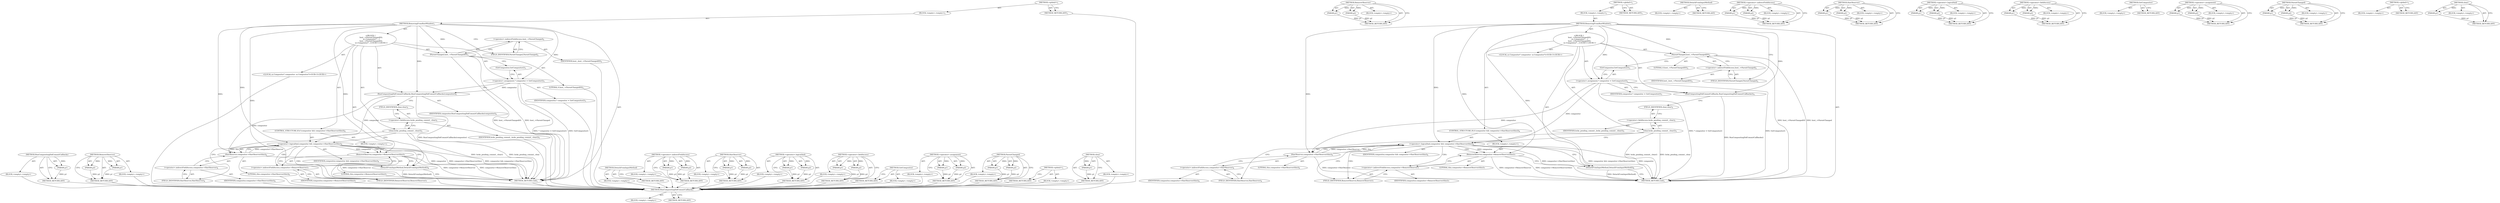 digraph "clear" {
vulnerable_77 [label=<(METHOD,RunCompositingDidCommitCallbacks)>];
vulnerable_78 [label=<(PARAM,p1)>];
vulnerable_79 [label=<(BLOCK,&lt;empty&gt;,&lt;empty&gt;)>];
vulnerable_80 [label=<(METHOD_RETURN,ANY)>];
vulnerable_100 [label=<(METHOD,RemoveObserver)>];
vulnerable_101 [label=<(PARAM,p1)>];
vulnerable_102 [label=<(PARAM,p2)>];
vulnerable_103 [label=<(BLOCK,&lt;empty&gt;,&lt;empty&gt;)>];
vulnerable_104 [label=<(METHOD_RETURN,ANY)>];
vulnerable_6 [label=<(METHOD,&lt;global&gt;)<SUB>1</SUB>>];
vulnerable_7 [label=<(BLOCK,&lt;empty&gt;,&lt;empty&gt;)<SUB>1</SUB>>];
vulnerable_8 [label=<(METHOD,RemovingFromRootWindow)<SUB>1</SUB>>];
vulnerable_9 [label="<(BLOCK,{
  host_-&gt;ParentChanged(0);
   ui::Compositor*...,{
  host_-&gt;ParentChanged(0);
   ui::Compositor*...)<SUB>1</SUB>>"];
vulnerable_10 [label=<(ParentChanged,host_-&gt;ParentChanged(0))<SUB>2</SUB>>];
vulnerable_11 [label=<(&lt;operator&gt;.indirectFieldAccess,host_-&gt;ParentChanged)<SUB>2</SUB>>];
vulnerable_12 [label=<(IDENTIFIER,host_,host_-&gt;ParentChanged(0))<SUB>2</SUB>>];
vulnerable_13 [label=<(FIELD_IDENTIFIER,ParentChanged,ParentChanged)<SUB>2</SUB>>];
vulnerable_14 [label=<(LITERAL,0,host_-&gt;ParentChanged(0))<SUB>2</SUB>>];
vulnerable_15 [label="<(LOCAL,ui.Compositor* compositor: ui.Compositor*)<SUB>3</SUB>>"];
vulnerable_16 [label=<(&lt;operator&gt;.assignment,* compositor = GetCompositor())<SUB>3</SUB>>];
vulnerable_17 [label=<(IDENTIFIER,compositor,* compositor = GetCompositor())<SUB>3</SUB>>];
vulnerable_18 [label=<(GetCompositor,GetCompositor())<SUB>3</SUB>>];
vulnerable_19 [label=<(RunCompositingDidCommitCallbacks,RunCompositingDidCommitCallbacks(compositor))<SUB>4</SUB>>];
vulnerable_20 [label=<(IDENTIFIER,compositor,RunCompositingDidCommitCallbacks(compositor))<SUB>4</SUB>>];
vulnerable_21 [label=<(clear,locks_pending_commit_.clear())<SUB>5</SUB>>];
vulnerable_22 [label=<(&lt;operator&gt;.fieldAccess,locks_pending_commit_.clear)<SUB>5</SUB>>];
vulnerable_23 [label=<(IDENTIFIER,locks_pending_commit_,locks_pending_commit_.clear())<SUB>5</SUB>>];
vulnerable_24 [label=<(FIELD_IDENTIFIER,clear,clear)<SUB>5</SUB>>];
vulnerable_25 [label=<(CONTROL_STRUCTURE,IF,if (compositor &amp;&amp; compositor-&gt;HasObserver(this)))<SUB>6</SUB>>];
vulnerable_26 [label=<(&lt;operator&gt;.logicalAnd,compositor &amp;&amp; compositor-&gt;HasObserver(this))<SUB>6</SUB>>];
vulnerable_27 [label=<(IDENTIFIER,compositor,compositor &amp;&amp; compositor-&gt;HasObserver(this))<SUB>6</SUB>>];
vulnerable_28 [label=<(HasObserver,compositor-&gt;HasObserver(this))<SUB>6</SUB>>];
vulnerable_29 [label=<(&lt;operator&gt;.indirectFieldAccess,compositor-&gt;HasObserver)<SUB>6</SUB>>];
vulnerable_30 [label=<(IDENTIFIER,compositor,compositor-&gt;HasObserver(this))<SUB>6</SUB>>];
vulnerable_31 [label=<(FIELD_IDENTIFIER,HasObserver,HasObserver)<SUB>6</SUB>>];
vulnerable_32 [label=<(LITERAL,this,compositor-&gt;HasObserver(this))<SUB>6</SUB>>];
vulnerable_33 [label=<(BLOCK,&lt;empty&gt;,&lt;empty&gt;)<SUB>7</SUB>>];
vulnerable_34 [label=<(RemoveObserver,compositor-&gt;RemoveObserver(this))<SUB>7</SUB>>];
vulnerable_35 [label=<(&lt;operator&gt;.indirectFieldAccess,compositor-&gt;RemoveObserver)<SUB>7</SUB>>];
vulnerable_36 [label=<(IDENTIFIER,compositor,compositor-&gt;RemoveObserver(this))<SUB>7</SUB>>];
vulnerable_37 [label=<(FIELD_IDENTIFIER,RemoveObserver,RemoveObserver)<SUB>7</SUB>>];
vulnerable_38 [label=<(LITERAL,this,compositor-&gt;RemoveObserver(this))<SUB>7</SUB>>];
vulnerable_39 [label=<(DetachFromInputMethod,DetachFromInputMethod())<SUB>8</SUB>>];
vulnerable_40 [label=<(METHOD_RETURN,void)<SUB>1</SUB>>];
vulnerable_42 [label=<(METHOD_RETURN,ANY)<SUB>1</SUB>>];
vulnerable_105 [label=<(METHOD,DetachFromInputMethod)>];
vulnerable_106 [label=<(BLOCK,&lt;empty&gt;,&lt;empty&gt;)>];
vulnerable_107 [label=<(METHOD_RETURN,ANY)>];
vulnerable_64 [label=<(METHOD,&lt;operator&gt;.indirectFieldAccess)>];
vulnerable_65 [label=<(PARAM,p1)>];
vulnerable_66 [label=<(PARAM,p2)>];
vulnerable_67 [label=<(BLOCK,&lt;empty&gt;,&lt;empty&gt;)>];
vulnerable_68 [label=<(METHOD_RETURN,ANY)>];
vulnerable_95 [label=<(METHOD,HasObserver)>];
vulnerable_96 [label=<(PARAM,p1)>];
vulnerable_97 [label=<(PARAM,p2)>];
vulnerable_98 [label=<(BLOCK,&lt;empty&gt;,&lt;empty&gt;)>];
vulnerable_99 [label=<(METHOD_RETURN,ANY)>];
vulnerable_90 [label=<(METHOD,&lt;operator&gt;.logicalAnd)>];
vulnerable_91 [label=<(PARAM,p1)>];
vulnerable_92 [label=<(PARAM,p2)>];
vulnerable_93 [label=<(BLOCK,&lt;empty&gt;,&lt;empty&gt;)>];
vulnerable_94 [label=<(METHOD_RETURN,ANY)>];
vulnerable_85 [label=<(METHOD,&lt;operator&gt;.fieldAccess)>];
vulnerable_86 [label=<(PARAM,p1)>];
vulnerable_87 [label=<(PARAM,p2)>];
vulnerable_88 [label=<(BLOCK,&lt;empty&gt;,&lt;empty&gt;)>];
vulnerable_89 [label=<(METHOD_RETURN,ANY)>];
vulnerable_74 [label=<(METHOD,GetCompositor)>];
vulnerable_75 [label=<(BLOCK,&lt;empty&gt;,&lt;empty&gt;)>];
vulnerable_76 [label=<(METHOD_RETURN,ANY)>];
vulnerable_69 [label=<(METHOD,&lt;operator&gt;.assignment)>];
vulnerable_70 [label=<(PARAM,p1)>];
vulnerable_71 [label=<(PARAM,p2)>];
vulnerable_72 [label=<(BLOCK,&lt;empty&gt;,&lt;empty&gt;)>];
vulnerable_73 [label=<(METHOD_RETURN,ANY)>];
vulnerable_59 [label=<(METHOD,ParentChanged)>];
vulnerable_60 [label=<(PARAM,p1)>];
vulnerable_61 [label=<(PARAM,p2)>];
vulnerable_62 [label=<(BLOCK,&lt;empty&gt;,&lt;empty&gt;)>];
vulnerable_63 [label=<(METHOD_RETURN,ANY)>];
vulnerable_53 [label=<(METHOD,&lt;global&gt;)<SUB>1</SUB>>];
vulnerable_54 [label=<(BLOCK,&lt;empty&gt;,&lt;empty&gt;)>];
vulnerable_55 [label=<(METHOD_RETURN,ANY)>];
vulnerable_81 [label=<(METHOD,clear)>];
vulnerable_82 [label=<(PARAM,p1)>];
vulnerable_83 [label=<(BLOCK,&lt;empty&gt;,&lt;empty&gt;)>];
vulnerable_84 [label=<(METHOD_RETURN,ANY)>];
fixed_76 [label=<(METHOD,RunCompositingDidCommitCallbacks)>];
fixed_77 [label=<(BLOCK,&lt;empty&gt;,&lt;empty&gt;)>];
fixed_78 [label=<(METHOD_RETURN,ANY)>];
fixed_98 [label=<(METHOD,RemoveObserver)>];
fixed_99 [label=<(PARAM,p1)>];
fixed_100 [label=<(PARAM,p2)>];
fixed_101 [label=<(BLOCK,&lt;empty&gt;,&lt;empty&gt;)>];
fixed_102 [label=<(METHOD_RETURN,ANY)>];
fixed_6 [label=<(METHOD,&lt;global&gt;)<SUB>1</SUB>>];
fixed_7 [label=<(BLOCK,&lt;empty&gt;,&lt;empty&gt;)<SUB>1</SUB>>];
fixed_8 [label=<(METHOD,RemovingFromRootWindow)<SUB>1</SUB>>];
fixed_9 [label="<(BLOCK,{
  host_-&gt;ParentChanged(0);
   ui::Compositor*...,{
  host_-&gt;ParentChanged(0);
   ui::Compositor*...)<SUB>1</SUB>>"];
fixed_10 [label=<(ParentChanged,host_-&gt;ParentChanged(0))<SUB>2</SUB>>];
fixed_11 [label=<(&lt;operator&gt;.indirectFieldAccess,host_-&gt;ParentChanged)<SUB>2</SUB>>];
fixed_12 [label=<(IDENTIFIER,host_,host_-&gt;ParentChanged(0))<SUB>2</SUB>>];
fixed_13 [label=<(FIELD_IDENTIFIER,ParentChanged,ParentChanged)<SUB>2</SUB>>];
fixed_14 [label=<(LITERAL,0,host_-&gt;ParentChanged(0))<SUB>2</SUB>>];
fixed_15 [label="<(LOCAL,ui.Compositor* compositor: ui.Compositor*)<SUB>3</SUB>>"];
fixed_16 [label=<(&lt;operator&gt;.assignment,* compositor = GetCompositor())<SUB>3</SUB>>];
fixed_17 [label=<(IDENTIFIER,compositor,* compositor = GetCompositor())<SUB>3</SUB>>];
fixed_18 [label=<(GetCompositor,GetCompositor())<SUB>3</SUB>>];
fixed_19 [label=<(RunCompositingDidCommitCallbacks,RunCompositingDidCommitCallbacks())<SUB>4</SUB>>];
fixed_20 [label=<(clear,locks_pending_commit_.clear())<SUB>5</SUB>>];
fixed_21 [label=<(&lt;operator&gt;.fieldAccess,locks_pending_commit_.clear)<SUB>5</SUB>>];
fixed_22 [label=<(IDENTIFIER,locks_pending_commit_,locks_pending_commit_.clear())<SUB>5</SUB>>];
fixed_23 [label=<(FIELD_IDENTIFIER,clear,clear)<SUB>5</SUB>>];
fixed_24 [label=<(CONTROL_STRUCTURE,IF,if (compositor &amp;&amp; compositor-&gt;HasObserver(this)))<SUB>6</SUB>>];
fixed_25 [label=<(&lt;operator&gt;.logicalAnd,compositor &amp;&amp; compositor-&gt;HasObserver(this))<SUB>6</SUB>>];
fixed_26 [label=<(IDENTIFIER,compositor,compositor &amp;&amp; compositor-&gt;HasObserver(this))<SUB>6</SUB>>];
fixed_27 [label=<(HasObserver,compositor-&gt;HasObserver(this))<SUB>6</SUB>>];
fixed_28 [label=<(&lt;operator&gt;.indirectFieldAccess,compositor-&gt;HasObserver)<SUB>6</SUB>>];
fixed_29 [label=<(IDENTIFIER,compositor,compositor-&gt;HasObserver(this))<SUB>6</SUB>>];
fixed_30 [label=<(FIELD_IDENTIFIER,HasObserver,HasObserver)<SUB>6</SUB>>];
fixed_31 [label=<(LITERAL,this,compositor-&gt;HasObserver(this))<SUB>6</SUB>>];
fixed_32 [label=<(BLOCK,&lt;empty&gt;,&lt;empty&gt;)<SUB>7</SUB>>];
fixed_33 [label=<(RemoveObserver,compositor-&gt;RemoveObserver(this))<SUB>7</SUB>>];
fixed_34 [label=<(&lt;operator&gt;.indirectFieldAccess,compositor-&gt;RemoveObserver)<SUB>7</SUB>>];
fixed_35 [label=<(IDENTIFIER,compositor,compositor-&gt;RemoveObserver(this))<SUB>7</SUB>>];
fixed_36 [label=<(FIELD_IDENTIFIER,RemoveObserver,RemoveObserver)<SUB>7</SUB>>];
fixed_37 [label=<(LITERAL,this,compositor-&gt;RemoveObserver(this))<SUB>7</SUB>>];
fixed_38 [label=<(DetachFromInputMethod,DetachFromInputMethod())<SUB>8</SUB>>];
fixed_39 [label=<(METHOD_RETURN,void)<SUB>1</SUB>>];
fixed_41 [label=<(METHOD_RETURN,ANY)<SUB>1</SUB>>];
fixed_103 [label=<(METHOD,DetachFromInputMethod)>];
fixed_104 [label=<(BLOCK,&lt;empty&gt;,&lt;empty&gt;)>];
fixed_105 [label=<(METHOD_RETURN,ANY)>];
fixed_63 [label=<(METHOD,&lt;operator&gt;.indirectFieldAccess)>];
fixed_64 [label=<(PARAM,p1)>];
fixed_65 [label=<(PARAM,p2)>];
fixed_66 [label=<(BLOCK,&lt;empty&gt;,&lt;empty&gt;)>];
fixed_67 [label=<(METHOD_RETURN,ANY)>];
fixed_93 [label=<(METHOD,HasObserver)>];
fixed_94 [label=<(PARAM,p1)>];
fixed_95 [label=<(PARAM,p2)>];
fixed_96 [label=<(BLOCK,&lt;empty&gt;,&lt;empty&gt;)>];
fixed_97 [label=<(METHOD_RETURN,ANY)>];
fixed_88 [label=<(METHOD,&lt;operator&gt;.logicalAnd)>];
fixed_89 [label=<(PARAM,p1)>];
fixed_90 [label=<(PARAM,p2)>];
fixed_91 [label=<(BLOCK,&lt;empty&gt;,&lt;empty&gt;)>];
fixed_92 [label=<(METHOD_RETURN,ANY)>];
fixed_83 [label=<(METHOD,&lt;operator&gt;.fieldAccess)>];
fixed_84 [label=<(PARAM,p1)>];
fixed_85 [label=<(PARAM,p2)>];
fixed_86 [label=<(BLOCK,&lt;empty&gt;,&lt;empty&gt;)>];
fixed_87 [label=<(METHOD_RETURN,ANY)>];
fixed_73 [label=<(METHOD,GetCompositor)>];
fixed_74 [label=<(BLOCK,&lt;empty&gt;,&lt;empty&gt;)>];
fixed_75 [label=<(METHOD_RETURN,ANY)>];
fixed_68 [label=<(METHOD,&lt;operator&gt;.assignment)>];
fixed_69 [label=<(PARAM,p1)>];
fixed_70 [label=<(PARAM,p2)>];
fixed_71 [label=<(BLOCK,&lt;empty&gt;,&lt;empty&gt;)>];
fixed_72 [label=<(METHOD_RETURN,ANY)>];
fixed_58 [label=<(METHOD,ParentChanged)>];
fixed_59 [label=<(PARAM,p1)>];
fixed_60 [label=<(PARAM,p2)>];
fixed_61 [label=<(BLOCK,&lt;empty&gt;,&lt;empty&gt;)>];
fixed_62 [label=<(METHOD_RETURN,ANY)>];
fixed_52 [label=<(METHOD,&lt;global&gt;)<SUB>1</SUB>>];
fixed_53 [label=<(BLOCK,&lt;empty&gt;,&lt;empty&gt;)>];
fixed_54 [label=<(METHOD_RETURN,ANY)>];
fixed_79 [label=<(METHOD,clear)>];
fixed_80 [label=<(PARAM,p1)>];
fixed_81 [label=<(BLOCK,&lt;empty&gt;,&lt;empty&gt;)>];
fixed_82 [label=<(METHOD_RETURN,ANY)>];
vulnerable_77 -> vulnerable_78  [key=0, label="AST: "];
vulnerable_77 -> vulnerable_78  [key=1, label="DDG: "];
vulnerable_77 -> vulnerable_79  [key=0, label="AST: "];
vulnerable_77 -> vulnerable_80  [key=0, label="AST: "];
vulnerable_77 -> vulnerable_80  [key=1, label="CFG: "];
vulnerable_78 -> vulnerable_80  [key=0, label="DDG: p1"];
vulnerable_79 -> fixed_76  [key=0];
vulnerable_80 -> fixed_76  [key=0];
vulnerable_100 -> vulnerable_101  [key=0, label="AST: "];
vulnerable_100 -> vulnerable_101  [key=1, label="DDG: "];
vulnerable_100 -> vulnerable_103  [key=0, label="AST: "];
vulnerable_100 -> vulnerable_102  [key=0, label="AST: "];
vulnerable_100 -> vulnerable_102  [key=1, label="DDG: "];
vulnerable_100 -> vulnerable_104  [key=0, label="AST: "];
vulnerable_100 -> vulnerable_104  [key=1, label="CFG: "];
vulnerable_101 -> vulnerable_104  [key=0, label="DDG: p1"];
vulnerable_102 -> vulnerable_104  [key=0, label="DDG: p2"];
vulnerable_103 -> fixed_76  [key=0];
vulnerable_104 -> fixed_76  [key=0];
vulnerable_6 -> vulnerable_7  [key=0, label="AST: "];
vulnerable_6 -> vulnerable_42  [key=0, label="AST: "];
vulnerable_6 -> vulnerable_42  [key=1, label="CFG: "];
vulnerable_7 -> vulnerable_8  [key=0, label="AST: "];
vulnerable_8 -> vulnerable_9  [key=0, label="AST: "];
vulnerable_8 -> vulnerable_40  [key=0, label="AST: "];
vulnerable_8 -> vulnerable_13  [key=0, label="CFG: "];
vulnerable_8 -> vulnerable_16  [key=0, label="DDG: "];
vulnerable_8 -> vulnerable_39  [key=0, label="DDG: "];
vulnerable_8 -> vulnerable_10  [key=0, label="DDG: "];
vulnerable_8 -> vulnerable_19  [key=0, label="DDG: "];
vulnerable_8 -> vulnerable_26  [key=0, label="DDG: "];
vulnerable_8 -> vulnerable_28  [key=0, label="DDG: "];
vulnerable_8 -> vulnerable_34  [key=0, label="DDG: "];
vulnerable_9 -> vulnerable_10  [key=0, label="AST: "];
vulnerable_9 -> vulnerable_15  [key=0, label="AST: "];
vulnerable_9 -> vulnerable_16  [key=0, label="AST: "];
vulnerable_9 -> vulnerable_19  [key=0, label="AST: "];
vulnerable_9 -> vulnerable_21  [key=0, label="AST: "];
vulnerable_9 -> vulnerable_25  [key=0, label="AST: "];
vulnerable_9 -> vulnerable_39  [key=0, label="AST: "];
vulnerable_10 -> vulnerable_11  [key=0, label="AST: "];
vulnerable_10 -> vulnerable_14  [key=0, label="AST: "];
vulnerable_10 -> vulnerable_18  [key=0, label="CFG: "];
vulnerable_10 -> vulnerable_40  [key=0, label="DDG: host_-&gt;ParentChanged"];
vulnerable_10 -> vulnerable_40  [key=1, label="DDG: host_-&gt;ParentChanged(0)"];
vulnerable_11 -> vulnerable_12  [key=0, label="AST: "];
vulnerable_11 -> vulnerable_13  [key=0, label="AST: "];
vulnerable_11 -> vulnerable_10  [key=0, label="CFG: "];
vulnerable_12 -> fixed_76  [key=0];
vulnerable_13 -> vulnerable_11  [key=0, label="CFG: "];
vulnerable_14 -> fixed_76  [key=0];
vulnerable_15 -> fixed_76  [key=0];
vulnerable_16 -> vulnerable_17  [key=0, label="AST: "];
vulnerable_16 -> vulnerable_18  [key=0, label="AST: "];
vulnerable_16 -> vulnerable_19  [key=0, label="CFG: "];
vulnerable_16 -> vulnerable_19  [key=1, label="DDG: compositor"];
vulnerable_16 -> vulnerable_40  [key=0, label="DDG: GetCompositor()"];
vulnerable_16 -> vulnerable_40  [key=1, label="DDG: * compositor = GetCompositor()"];
vulnerable_17 -> fixed_76  [key=0];
vulnerable_18 -> vulnerable_16  [key=0, label="CFG: "];
vulnerable_19 -> vulnerable_20  [key=0, label="AST: "];
vulnerable_19 -> vulnerable_24  [key=0, label="CFG: "];
vulnerable_19 -> vulnerable_40  [key=0, label="DDG: RunCompositingDidCommitCallbacks(compositor)"];
vulnerable_19 -> vulnerable_26  [key=0, label="DDG: compositor"];
vulnerable_19 -> vulnerable_28  [key=0, label="DDG: compositor"];
vulnerable_20 -> fixed_76  [key=0];
vulnerable_21 -> vulnerable_22  [key=0, label="AST: "];
vulnerable_21 -> vulnerable_26  [key=0, label="CFG: "];
vulnerable_21 -> vulnerable_31  [key=0, label="CFG: "];
vulnerable_21 -> vulnerable_40  [key=0, label="DDG: locks_pending_commit_.clear"];
vulnerable_21 -> vulnerable_40  [key=1, label="DDG: locks_pending_commit_.clear()"];
vulnerable_22 -> vulnerable_23  [key=0, label="AST: "];
vulnerable_22 -> vulnerable_24  [key=0, label="AST: "];
vulnerable_22 -> vulnerable_21  [key=0, label="CFG: "];
vulnerable_23 -> fixed_76  [key=0];
vulnerable_24 -> vulnerable_22  [key=0, label="CFG: "];
vulnerable_25 -> vulnerable_26  [key=0, label="AST: "];
vulnerable_25 -> vulnerable_33  [key=0, label="AST: "];
vulnerable_26 -> vulnerable_27  [key=0, label="AST: "];
vulnerable_26 -> vulnerable_28  [key=0, label="AST: "];
vulnerable_26 -> vulnerable_39  [key=0, label="CFG: "];
vulnerable_26 -> vulnerable_37  [key=0, label="CFG: "];
vulnerable_26 -> vulnerable_37  [key=1, label="CDG: "];
vulnerable_26 -> vulnerable_40  [key=0, label="DDG: compositor"];
vulnerable_26 -> vulnerable_40  [key=1, label="DDG: compositor-&gt;HasObserver(this)"];
vulnerable_26 -> vulnerable_40  [key=2, label="DDG: compositor &amp;&amp; compositor-&gt;HasObserver(this)"];
vulnerable_26 -> vulnerable_34  [key=0, label="DDG: compositor"];
vulnerable_26 -> vulnerable_34  [key=1, label="CDG: "];
vulnerable_26 -> vulnerable_35  [key=0, label="CDG: "];
vulnerable_27 -> fixed_76  [key=0];
vulnerable_28 -> vulnerable_29  [key=0, label="AST: "];
vulnerable_28 -> vulnerable_32  [key=0, label="AST: "];
vulnerable_28 -> vulnerable_26  [key=0, label="CFG: "];
vulnerable_28 -> vulnerable_26  [key=1, label="DDG: compositor-&gt;HasObserver"];
vulnerable_28 -> vulnerable_26  [key=2, label="DDG: this"];
vulnerable_28 -> vulnerable_40  [key=0, label="DDG: compositor-&gt;HasObserver"];
vulnerable_29 -> vulnerable_30  [key=0, label="AST: "];
vulnerable_29 -> vulnerable_31  [key=0, label="AST: "];
vulnerable_29 -> vulnerable_28  [key=0, label="CFG: "];
vulnerable_30 -> fixed_76  [key=0];
vulnerable_31 -> vulnerable_29  [key=0, label="CFG: "];
vulnerable_32 -> fixed_76  [key=0];
vulnerable_33 -> vulnerable_34  [key=0, label="AST: "];
vulnerable_34 -> vulnerable_35  [key=0, label="AST: "];
vulnerable_34 -> vulnerable_38  [key=0, label="AST: "];
vulnerable_34 -> vulnerable_39  [key=0, label="CFG: "];
vulnerable_34 -> vulnerable_40  [key=0, label="DDG: compositor-&gt;RemoveObserver"];
vulnerable_34 -> vulnerable_40  [key=1, label="DDG: compositor-&gt;RemoveObserver(this)"];
vulnerable_35 -> vulnerable_36  [key=0, label="AST: "];
vulnerable_35 -> vulnerable_37  [key=0, label="AST: "];
vulnerable_35 -> vulnerable_34  [key=0, label="CFG: "];
vulnerable_36 -> fixed_76  [key=0];
vulnerable_37 -> vulnerable_35  [key=0, label="CFG: "];
vulnerable_38 -> fixed_76  [key=0];
vulnerable_39 -> vulnerable_40  [key=0, label="CFG: "];
vulnerable_39 -> vulnerable_40  [key=1, label="DDG: DetachFromInputMethod()"];
vulnerable_40 -> fixed_76  [key=0];
vulnerable_42 -> fixed_76  [key=0];
vulnerable_105 -> vulnerable_106  [key=0, label="AST: "];
vulnerable_105 -> vulnerable_107  [key=0, label="AST: "];
vulnerable_105 -> vulnerable_107  [key=1, label="CFG: "];
vulnerable_106 -> fixed_76  [key=0];
vulnerable_107 -> fixed_76  [key=0];
vulnerable_64 -> vulnerable_65  [key=0, label="AST: "];
vulnerable_64 -> vulnerable_65  [key=1, label="DDG: "];
vulnerable_64 -> vulnerable_67  [key=0, label="AST: "];
vulnerable_64 -> vulnerable_66  [key=0, label="AST: "];
vulnerable_64 -> vulnerable_66  [key=1, label="DDG: "];
vulnerable_64 -> vulnerable_68  [key=0, label="AST: "];
vulnerable_64 -> vulnerable_68  [key=1, label="CFG: "];
vulnerable_65 -> vulnerable_68  [key=0, label="DDG: p1"];
vulnerable_66 -> vulnerable_68  [key=0, label="DDG: p2"];
vulnerable_67 -> fixed_76  [key=0];
vulnerable_68 -> fixed_76  [key=0];
vulnerable_95 -> vulnerable_96  [key=0, label="AST: "];
vulnerable_95 -> vulnerable_96  [key=1, label="DDG: "];
vulnerable_95 -> vulnerable_98  [key=0, label="AST: "];
vulnerable_95 -> vulnerable_97  [key=0, label="AST: "];
vulnerable_95 -> vulnerable_97  [key=1, label="DDG: "];
vulnerable_95 -> vulnerable_99  [key=0, label="AST: "];
vulnerable_95 -> vulnerable_99  [key=1, label="CFG: "];
vulnerable_96 -> vulnerable_99  [key=0, label="DDG: p1"];
vulnerable_97 -> vulnerable_99  [key=0, label="DDG: p2"];
vulnerable_98 -> fixed_76  [key=0];
vulnerable_99 -> fixed_76  [key=0];
vulnerable_90 -> vulnerable_91  [key=0, label="AST: "];
vulnerable_90 -> vulnerable_91  [key=1, label="DDG: "];
vulnerable_90 -> vulnerable_93  [key=0, label="AST: "];
vulnerable_90 -> vulnerable_92  [key=0, label="AST: "];
vulnerable_90 -> vulnerable_92  [key=1, label="DDG: "];
vulnerable_90 -> vulnerable_94  [key=0, label="AST: "];
vulnerable_90 -> vulnerable_94  [key=1, label="CFG: "];
vulnerable_91 -> vulnerable_94  [key=0, label="DDG: p1"];
vulnerable_92 -> vulnerable_94  [key=0, label="DDG: p2"];
vulnerable_93 -> fixed_76  [key=0];
vulnerable_94 -> fixed_76  [key=0];
vulnerable_85 -> vulnerable_86  [key=0, label="AST: "];
vulnerable_85 -> vulnerable_86  [key=1, label="DDG: "];
vulnerable_85 -> vulnerable_88  [key=0, label="AST: "];
vulnerable_85 -> vulnerable_87  [key=0, label="AST: "];
vulnerable_85 -> vulnerable_87  [key=1, label="DDG: "];
vulnerable_85 -> vulnerable_89  [key=0, label="AST: "];
vulnerable_85 -> vulnerable_89  [key=1, label="CFG: "];
vulnerable_86 -> vulnerable_89  [key=0, label="DDG: p1"];
vulnerable_87 -> vulnerable_89  [key=0, label="DDG: p2"];
vulnerable_88 -> fixed_76  [key=0];
vulnerable_89 -> fixed_76  [key=0];
vulnerable_74 -> vulnerable_75  [key=0, label="AST: "];
vulnerable_74 -> vulnerable_76  [key=0, label="AST: "];
vulnerable_74 -> vulnerable_76  [key=1, label="CFG: "];
vulnerable_75 -> fixed_76  [key=0];
vulnerable_76 -> fixed_76  [key=0];
vulnerable_69 -> vulnerable_70  [key=0, label="AST: "];
vulnerable_69 -> vulnerable_70  [key=1, label="DDG: "];
vulnerable_69 -> vulnerable_72  [key=0, label="AST: "];
vulnerable_69 -> vulnerable_71  [key=0, label="AST: "];
vulnerable_69 -> vulnerable_71  [key=1, label="DDG: "];
vulnerable_69 -> vulnerable_73  [key=0, label="AST: "];
vulnerable_69 -> vulnerable_73  [key=1, label="CFG: "];
vulnerable_70 -> vulnerable_73  [key=0, label="DDG: p1"];
vulnerable_71 -> vulnerable_73  [key=0, label="DDG: p2"];
vulnerable_72 -> fixed_76  [key=0];
vulnerable_73 -> fixed_76  [key=0];
vulnerable_59 -> vulnerable_60  [key=0, label="AST: "];
vulnerable_59 -> vulnerable_60  [key=1, label="DDG: "];
vulnerable_59 -> vulnerable_62  [key=0, label="AST: "];
vulnerable_59 -> vulnerable_61  [key=0, label="AST: "];
vulnerable_59 -> vulnerable_61  [key=1, label="DDG: "];
vulnerable_59 -> vulnerable_63  [key=0, label="AST: "];
vulnerable_59 -> vulnerable_63  [key=1, label="CFG: "];
vulnerable_60 -> vulnerable_63  [key=0, label="DDG: p1"];
vulnerable_61 -> vulnerable_63  [key=0, label="DDG: p2"];
vulnerable_62 -> fixed_76  [key=0];
vulnerable_63 -> fixed_76  [key=0];
vulnerable_53 -> vulnerable_54  [key=0, label="AST: "];
vulnerable_53 -> vulnerable_55  [key=0, label="AST: "];
vulnerable_53 -> vulnerable_55  [key=1, label="CFG: "];
vulnerable_54 -> fixed_76  [key=0];
vulnerable_55 -> fixed_76  [key=0];
vulnerable_81 -> vulnerable_82  [key=0, label="AST: "];
vulnerable_81 -> vulnerable_82  [key=1, label="DDG: "];
vulnerable_81 -> vulnerable_83  [key=0, label="AST: "];
vulnerable_81 -> vulnerable_84  [key=0, label="AST: "];
vulnerable_81 -> vulnerable_84  [key=1, label="CFG: "];
vulnerable_82 -> vulnerable_84  [key=0, label="DDG: p1"];
vulnerable_83 -> fixed_76  [key=0];
vulnerable_84 -> fixed_76  [key=0];
fixed_76 -> fixed_77  [key=0, label="AST: "];
fixed_76 -> fixed_78  [key=0, label="AST: "];
fixed_76 -> fixed_78  [key=1, label="CFG: "];
fixed_98 -> fixed_99  [key=0, label="AST: "];
fixed_98 -> fixed_99  [key=1, label="DDG: "];
fixed_98 -> fixed_101  [key=0, label="AST: "];
fixed_98 -> fixed_100  [key=0, label="AST: "];
fixed_98 -> fixed_100  [key=1, label="DDG: "];
fixed_98 -> fixed_102  [key=0, label="AST: "];
fixed_98 -> fixed_102  [key=1, label="CFG: "];
fixed_99 -> fixed_102  [key=0, label="DDG: p1"];
fixed_100 -> fixed_102  [key=0, label="DDG: p2"];
fixed_6 -> fixed_7  [key=0, label="AST: "];
fixed_6 -> fixed_41  [key=0, label="AST: "];
fixed_6 -> fixed_41  [key=1, label="CFG: "];
fixed_7 -> fixed_8  [key=0, label="AST: "];
fixed_8 -> fixed_9  [key=0, label="AST: "];
fixed_8 -> fixed_39  [key=0, label="AST: "];
fixed_8 -> fixed_13  [key=0, label="CFG: "];
fixed_8 -> fixed_16  [key=0, label="DDG: "];
fixed_8 -> fixed_19  [key=0, label="DDG: "];
fixed_8 -> fixed_38  [key=0, label="DDG: "];
fixed_8 -> fixed_10  [key=0, label="DDG: "];
fixed_8 -> fixed_25  [key=0, label="DDG: "];
fixed_8 -> fixed_27  [key=0, label="DDG: "];
fixed_8 -> fixed_33  [key=0, label="DDG: "];
fixed_9 -> fixed_10  [key=0, label="AST: "];
fixed_9 -> fixed_15  [key=0, label="AST: "];
fixed_9 -> fixed_16  [key=0, label="AST: "];
fixed_9 -> fixed_19  [key=0, label="AST: "];
fixed_9 -> fixed_20  [key=0, label="AST: "];
fixed_9 -> fixed_24  [key=0, label="AST: "];
fixed_9 -> fixed_38  [key=0, label="AST: "];
fixed_10 -> fixed_11  [key=0, label="AST: "];
fixed_10 -> fixed_14  [key=0, label="AST: "];
fixed_10 -> fixed_18  [key=0, label="CFG: "];
fixed_10 -> fixed_39  [key=0, label="DDG: host_-&gt;ParentChanged"];
fixed_10 -> fixed_39  [key=1, label="DDG: host_-&gt;ParentChanged(0)"];
fixed_11 -> fixed_12  [key=0, label="AST: "];
fixed_11 -> fixed_13  [key=0, label="AST: "];
fixed_11 -> fixed_10  [key=0, label="CFG: "];
fixed_13 -> fixed_11  [key=0, label="CFG: "];
fixed_16 -> fixed_17  [key=0, label="AST: "];
fixed_16 -> fixed_18  [key=0, label="AST: "];
fixed_16 -> fixed_19  [key=0, label="CFG: "];
fixed_16 -> fixed_39  [key=0, label="DDG: GetCompositor()"];
fixed_16 -> fixed_39  [key=1, label="DDG: * compositor = GetCompositor()"];
fixed_16 -> fixed_25  [key=0, label="DDG: compositor"];
fixed_16 -> fixed_27  [key=0, label="DDG: compositor"];
fixed_18 -> fixed_16  [key=0, label="CFG: "];
fixed_19 -> fixed_23  [key=0, label="CFG: "];
fixed_19 -> fixed_39  [key=0, label="DDG: RunCompositingDidCommitCallbacks()"];
fixed_20 -> fixed_21  [key=0, label="AST: "];
fixed_20 -> fixed_25  [key=0, label="CFG: "];
fixed_20 -> fixed_30  [key=0, label="CFG: "];
fixed_20 -> fixed_39  [key=0, label="DDG: locks_pending_commit_.clear"];
fixed_20 -> fixed_39  [key=1, label="DDG: locks_pending_commit_.clear()"];
fixed_21 -> fixed_22  [key=0, label="AST: "];
fixed_21 -> fixed_23  [key=0, label="AST: "];
fixed_21 -> fixed_20  [key=0, label="CFG: "];
fixed_23 -> fixed_21  [key=0, label="CFG: "];
fixed_24 -> fixed_25  [key=0, label="AST: "];
fixed_24 -> fixed_32  [key=0, label="AST: "];
fixed_25 -> fixed_26  [key=0, label="AST: "];
fixed_25 -> fixed_27  [key=0, label="AST: "];
fixed_25 -> fixed_38  [key=0, label="CFG: "];
fixed_25 -> fixed_36  [key=0, label="CFG: "];
fixed_25 -> fixed_36  [key=1, label="CDG: "];
fixed_25 -> fixed_39  [key=0, label="DDG: compositor"];
fixed_25 -> fixed_39  [key=1, label="DDG: compositor-&gt;HasObserver(this)"];
fixed_25 -> fixed_39  [key=2, label="DDG: compositor &amp;&amp; compositor-&gt;HasObserver(this)"];
fixed_25 -> fixed_33  [key=0, label="DDG: compositor"];
fixed_25 -> fixed_33  [key=1, label="CDG: "];
fixed_25 -> fixed_34  [key=0, label="CDG: "];
fixed_27 -> fixed_28  [key=0, label="AST: "];
fixed_27 -> fixed_31  [key=0, label="AST: "];
fixed_27 -> fixed_25  [key=0, label="CFG: "];
fixed_27 -> fixed_25  [key=1, label="DDG: compositor-&gt;HasObserver"];
fixed_27 -> fixed_25  [key=2, label="DDG: this"];
fixed_27 -> fixed_39  [key=0, label="DDG: compositor-&gt;HasObserver"];
fixed_28 -> fixed_29  [key=0, label="AST: "];
fixed_28 -> fixed_30  [key=0, label="AST: "];
fixed_28 -> fixed_27  [key=0, label="CFG: "];
fixed_30 -> fixed_28  [key=0, label="CFG: "];
fixed_32 -> fixed_33  [key=0, label="AST: "];
fixed_33 -> fixed_34  [key=0, label="AST: "];
fixed_33 -> fixed_37  [key=0, label="AST: "];
fixed_33 -> fixed_38  [key=0, label="CFG: "];
fixed_33 -> fixed_39  [key=0, label="DDG: compositor-&gt;RemoveObserver"];
fixed_33 -> fixed_39  [key=1, label="DDG: compositor-&gt;RemoveObserver(this)"];
fixed_34 -> fixed_35  [key=0, label="AST: "];
fixed_34 -> fixed_36  [key=0, label="AST: "];
fixed_34 -> fixed_33  [key=0, label="CFG: "];
fixed_36 -> fixed_34  [key=0, label="CFG: "];
fixed_38 -> fixed_39  [key=0, label="CFG: "];
fixed_38 -> fixed_39  [key=1, label="DDG: DetachFromInputMethod()"];
fixed_103 -> fixed_104  [key=0, label="AST: "];
fixed_103 -> fixed_105  [key=0, label="AST: "];
fixed_103 -> fixed_105  [key=1, label="CFG: "];
fixed_63 -> fixed_64  [key=0, label="AST: "];
fixed_63 -> fixed_64  [key=1, label="DDG: "];
fixed_63 -> fixed_66  [key=0, label="AST: "];
fixed_63 -> fixed_65  [key=0, label="AST: "];
fixed_63 -> fixed_65  [key=1, label="DDG: "];
fixed_63 -> fixed_67  [key=0, label="AST: "];
fixed_63 -> fixed_67  [key=1, label="CFG: "];
fixed_64 -> fixed_67  [key=0, label="DDG: p1"];
fixed_65 -> fixed_67  [key=0, label="DDG: p2"];
fixed_93 -> fixed_94  [key=0, label="AST: "];
fixed_93 -> fixed_94  [key=1, label="DDG: "];
fixed_93 -> fixed_96  [key=0, label="AST: "];
fixed_93 -> fixed_95  [key=0, label="AST: "];
fixed_93 -> fixed_95  [key=1, label="DDG: "];
fixed_93 -> fixed_97  [key=0, label="AST: "];
fixed_93 -> fixed_97  [key=1, label="CFG: "];
fixed_94 -> fixed_97  [key=0, label="DDG: p1"];
fixed_95 -> fixed_97  [key=0, label="DDG: p2"];
fixed_88 -> fixed_89  [key=0, label="AST: "];
fixed_88 -> fixed_89  [key=1, label="DDG: "];
fixed_88 -> fixed_91  [key=0, label="AST: "];
fixed_88 -> fixed_90  [key=0, label="AST: "];
fixed_88 -> fixed_90  [key=1, label="DDG: "];
fixed_88 -> fixed_92  [key=0, label="AST: "];
fixed_88 -> fixed_92  [key=1, label="CFG: "];
fixed_89 -> fixed_92  [key=0, label="DDG: p1"];
fixed_90 -> fixed_92  [key=0, label="DDG: p2"];
fixed_83 -> fixed_84  [key=0, label="AST: "];
fixed_83 -> fixed_84  [key=1, label="DDG: "];
fixed_83 -> fixed_86  [key=0, label="AST: "];
fixed_83 -> fixed_85  [key=0, label="AST: "];
fixed_83 -> fixed_85  [key=1, label="DDG: "];
fixed_83 -> fixed_87  [key=0, label="AST: "];
fixed_83 -> fixed_87  [key=1, label="CFG: "];
fixed_84 -> fixed_87  [key=0, label="DDG: p1"];
fixed_85 -> fixed_87  [key=0, label="DDG: p2"];
fixed_73 -> fixed_74  [key=0, label="AST: "];
fixed_73 -> fixed_75  [key=0, label="AST: "];
fixed_73 -> fixed_75  [key=1, label="CFG: "];
fixed_68 -> fixed_69  [key=0, label="AST: "];
fixed_68 -> fixed_69  [key=1, label="DDG: "];
fixed_68 -> fixed_71  [key=0, label="AST: "];
fixed_68 -> fixed_70  [key=0, label="AST: "];
fixed_68 -> fixed_70  [key=1, label="DDG: "];
fixed_68 -> fixed_72  [key=0, label="AST: "];
fixed_68 -> fixed_72  [key=1, label="CFG: "];
fixed_69 -> fixed_72  [key=0, label="DDG: p1"];
fixed_70 -> fixed_72  [key=0, label="DDG: p2"];
fixed_58 -> fixed_59  [key=0, label="AST: "];
fixed_58 -> fixed_59  [key=1, label="DDG: "];
fixed_58 -> fixed_61  [key=0, label="AST: "];
fixed_58 -> fixed_60  [key=0, label="AST: "];
fixed_58 -> fixed_60  [key=1, label="DDG: "];
fixed_58 -> fixed_62  [key=0, label="AST: "];
fixed_58 -> fixed_62  [key=1, label="CFG: "];
fixed_59 -> fixed_62  [key=0, label="DDG: p1"];
fixed_60 -> fixed_62  [key=0, label="DDG: p2"];
fixed_52 -> fixed_53  [key=0, label="AST: "];
fixed_52 -> fixed_54  [key=0, label="AST: "];
fixed_52 -> fixed_54  [key=1, label="CFG: "];
fixed_79 -> fixed_80  [key=0, label="AST: "];
fixed_79 -> fixed_80  [key=1, label="DDG: "];
fixed_79 -> fixed_81  [key=0, label="AST: "];
fixed_79 -> fixed_82  [key=0, label="AST: "];
fixed_79 -> fixed_82  [key=1, label="CFG: "];
fixed_80 -> fixed_82  [key=0, label="DDG: p1"];
}

